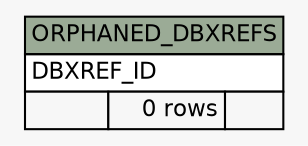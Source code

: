 // dot 2.38.0 on Windows 10 10.0
// SchemaSpy rev Unknown
digraph "ORPHANED_DBXREFS" {
  graph [
    rankdir="RL"
    bgcolor="#f7f7f7"
    nodesep="0.18"
    ranksep="0.46"
    fontname="Helvetica"
    fontsize="11"
  ];
  node [
    fontname="Helvetica"
    fontsize="11"
    shape="plaintext"
  ];
  edge [
    arrowsize="0.8"
  ];
  "ORPHANED_DBXREFS" [
    label=<
    <TABLE BORDER="0" CELLBORDER="1" CELLSPACING="0" BGCOLOR="#ffffff">
      <TR><TD COLSPAN="3" BGCOLOR="#9bab96" ALIGN="CENTER">ORPHANED_DBXREFS</TD></TR>
      <TR><TD PORT="DBXREF_ID" COLSPAN="3" ALIGN="LEFT">DBXREF_ID</TD></TR>
      <TR><TD ALIGN="LEFT" BGCOLOR="#f7f7f7">  </TD><TD ALIGN="RIGHT" BGCOLOR="#f7f7f7">0 rows</TD><TD ALIGN="RIGHT" BGCOLOR="#f7f7f7">  </TD></TR>
    </TABLE>>
    URL="tables/ORPHANED_DBXREFS.html"
    tooltip="ORPHANED_DBXREFS"
  ];
}

